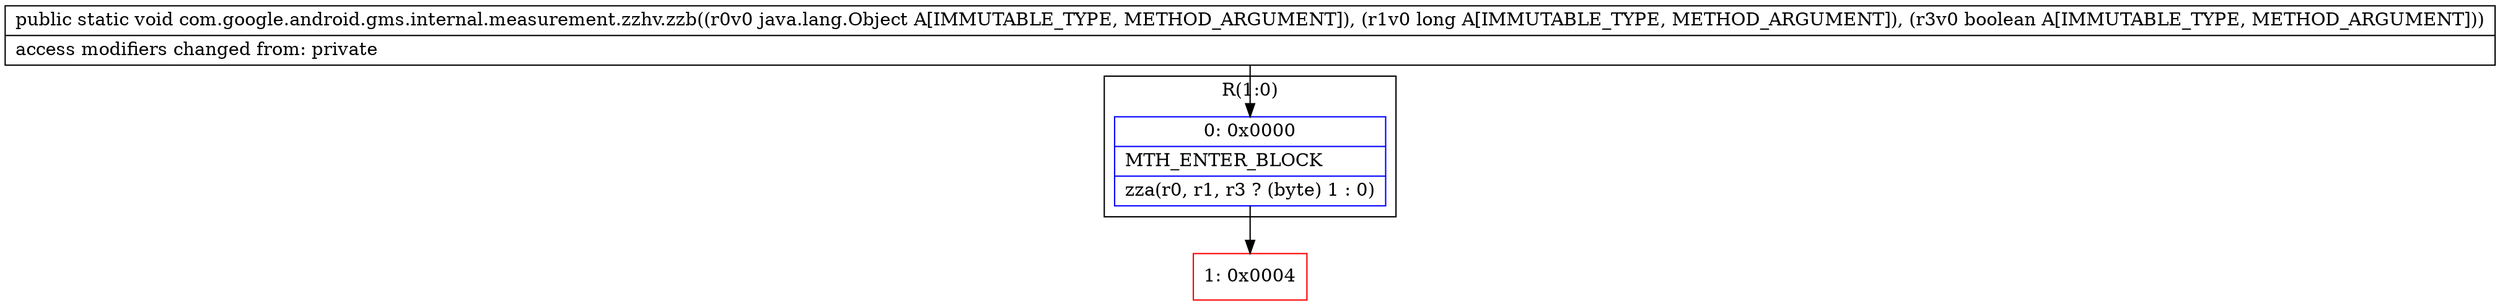 digraph "CFG forcom.google.android.gms.internal.measurement.zzhv.zzb(Ljava\/lang\/Object;JZ)V" {
subgraph cluster_Region_1427376946 {
label = "R(1:0)";
node [shape=record,color=blue];
Node_0 [shape=record,label="{0\:\ 0x0000|MTH_ENTER_BLOCK\l|zza(r0, r1, r3 ? (byte) 1 : 0)\l}"];
}
Node_1 [shape=record,color=red,label="{1\:\ 0x0004}"];
MethodNode[shape=record,label="{public static void com.google.android.gms.internal.measurement.zzhv.zzb((r0v0 java.lang.Object A[IMMUTABLE_TYPE, METHOD_ARGUMENT]), (r1v0 long A[IMMUTABLE_TYPE, METHOD_ARGUMENT]), (r3v0 boolean A[IMMUTABLE_TYPE, METHOD_ARGUMENT]))  | access modifiers changed from: private\l}"];
MethodNode -> Node_0;
Node_0 -> Node_1;
}

